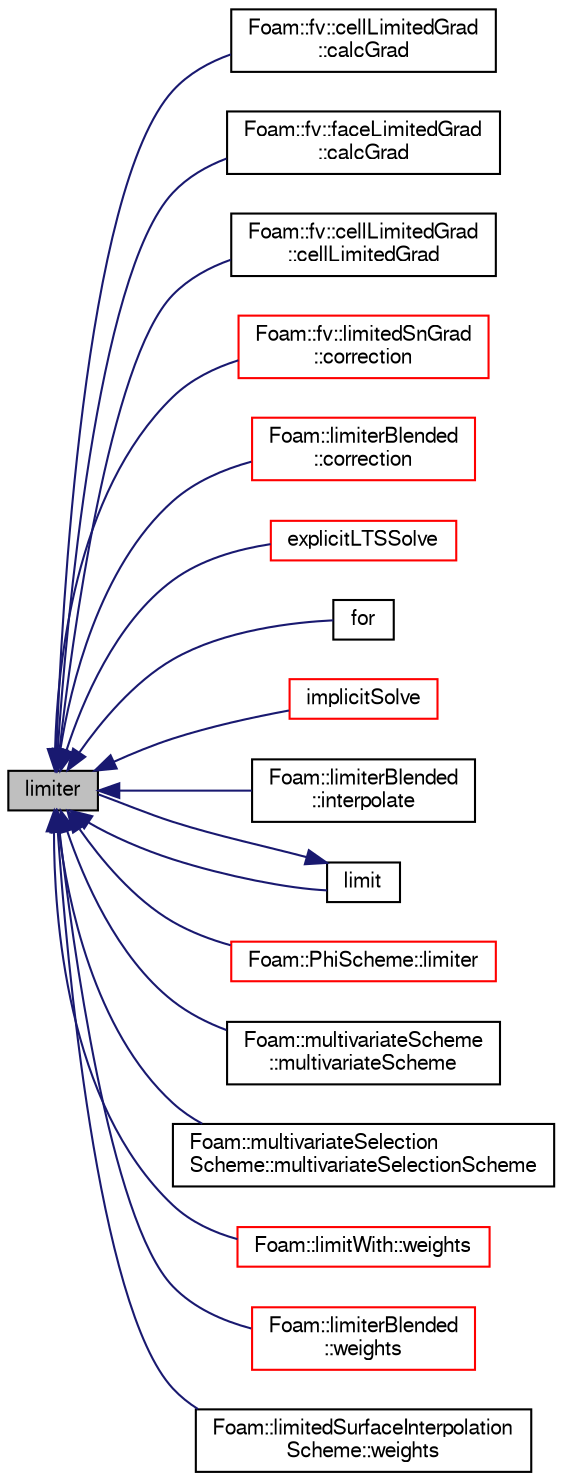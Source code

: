 digraph "limiter"
{
  bgcolor="transparent";
  edge [fontname="FreeSans",fontsize="10",labelfontname="FreeSans",labelfontsize="10"];
  node [fontname="FreeSans",fontsize="10",shape=record];
  rankdir="LR";
  Node5567 [label="limiter",height=0.2,width=0.4,color="black", fillcolor="grey75", style="filled", fontcolor="black"];
  Node5567 -> Node5568 [dir="back",color="midnightblue",fontsize="10",style="solid",fontname="FreeSans"];
  Node5568 [label="Foam::fv::cellLimitedGrad\l::calcGrad",height=0.2,width=0.4,color="black",URL="$a22562.html#a407cbc6dd7a58b7675a05977b4cbed53"];
  Node5567 -> Node5569 [dir="back",color="midnightblue",fontsize="10",style="solid",fontname="FreeSans"];
  Node5569 [label="Foam::fv::faceLimitedGrad\l::calcGrad",height=0.2,width=0.4,color="black",URL="$a22570.html#a407cbc6dd7a58b7675a05977b4cbed53"];
  Node5567 -> Node5570 [dir="back",color="midnightblue",fontsize="10",style="solid",fontname="FreeSans"];
  Node5570 [label="Foam::fv::cellLimitedGrad\l::cellLimitedGrad",height=0.2,width=0.4,color="black",URL="$a22562.html#abfef60cfd8d9851068ecc0523108c0e5",tooltip="Construct from mesh and schemeData. "];
  Node5567 -> Node5571 [dir="back",color="midnightblue",fontsize="10",style="solid",fontname="FreeSans"];
  Node5571 [label="Foam::fv::limitedSnGrad\l::correction",height=0.2,width=0.4,color="red",URL="$a22602.html#ab85727e995470e7484f0dec7544b1e4d",tooltip="Return the explicit correction to the limitedSnGrad. "];
  Node5567 -> Node5575 [dir="back",color="midnightblue",fontsize="10",style="solid",fontname="FreeSans"];
  Node5575 [label="Foam::limiterBlended\l::correction",height=0.2,width=0.4,color="red",URL="$a23182.html#acc9188c066344eea3cfd4b7f114eef3e",tooltip="Return the explicit correction to the face-interpolate. "];
  Node5567 -> Node5577 [dir="back",color="midnightblue",fontsize="10",style="solid",fontname="FreeSans"];
  Node5577 [label="explicitLTSSolve",height=0.2,width=0.4,color="red",URL="$a21136.html#a95d4824fbc2963663dd89dd9ac863aa6"];
  Node5567 -> Node5581 [dir="back",color="midnightblue",fontsize="10",style="solid",fontname="FreeSans"];
  Node5581 [label="for",height=0.2,width=0.4,color="black",URL="$a38537.html#ae9610aff8f04c828f9db802f66a18f67"];
  Node5567 -> Node5582 [dir="back",color="midnightblue",fontsize="10",style="solid",fontname="FreeSans"];
  Node5582 [label="implicitSolve",height=0.2,width=0.4,color="red",URL="$a21136.html#af3ebc5af31512182ee43a56e994f4aaf"];
  Node5567 -> Node5585 [dir="back",color="midnightblue",fontsize="10",style="solid",fontname="FreeSans"];
  Node5585 [label="Foam::limiterBlended\l::interpolate",height=0.2,width=0.4,color="black",URL="$a23182.html#a61b72a6e1c6c87abb17e1e513dc64b03",tooltip="Return the face-interpolate of the given cell field. "];
  Node5567 -> Node5586 [dir="back",color="midnightblue",fontsize="10",style="solid",fontname="FreeSans"];
  Node5586 [label="limit",height=0.2,width=0.4,color="black",URL="$a21136.html#a75342d415899dd701505ac1d2568b5bb"];
  Node5586 -> Node5567 [dir="back",color="midnightblue",fontsize="10",style="solid",fontname="FreeSans"];
  Node5567 -> Node5587 [dir="back",color="midnightblue",fontsize="10",style="solid",fontname="FreeSans"];
  Node5587 [label="Foam::PhiScheme::limiter",height=0.2,width=0.4,color="red",URL="$a23062.html#ab5b7fd4ec9a566fa360765146f0c4f4f",tooltip="Return the interpolation weighting factors. "];
  Node5567 -> Node5589 [dir="back",color="midnightblue",fontsize="10",style="solid",fontname="FreeSans"];
  Node5589 [label="Foam::multivariateScheme\l::multivariateScheme",height=0.2,width=0.4,color="black",URL="$a23102.html#a1df2075ff6df9ddb6b2bf9570e8905eb",tooltip="Construct for field, faceFlux and Istream. "];
  Node5567 -> Node5590 [dir="back",color="midnightblue",fontsize="10",style="solid",fontname="FreeSans"];
  Node5590 [label="Foam::multivariateSelection\lScheme::multivariateSelectionScheme",height=0.2,width=0.4,color="black",URL="$a23110.html#a3f90d5fb2cb054bd811362c07ceb2019",tooltip="Construct for field, faceFlux and Istream. "];
  Node5567 -> Node5591 [dir="back",color="midnightblue",fontsize="10",style="solid",fontname="FreeSans"];
  Node5591 [label="Foam::limitWith::weights",height=0.2,width=0.4,color="red",URL="$a23042.html#a423cde65a653714d4df64122652a8f0f",tooltip="Return the interpolation weighting factors. "];
  Node5567 -> Node5593 [dir="back",color="midnightblue",fontsize="10",style="solid",fontname="FreeSans"];
  Node5593 [label="Foam::limiterBlended\l::weights",height=0.2,width=0.4,color="red",URL="$a23182.html#a3850190d622c7d30ee9b7357d248d2b4",tooltip="Return the interpolation weighting factors. "];
  Node5567 -> Node5595 [dir="back",color="midnightblue",fontsize="10",style="solid",fontname="FreeSans"];
  Node5595 [label="Foam::limitedSurfaceInterpolation\lScheme::weights",height=0.2,width=0.4,color="black",URL="$a23038.html#af1c19a376a113abb7b5eba47075116d3",tooltip="Return the interpolation weighting factors for the given field. "];
}
